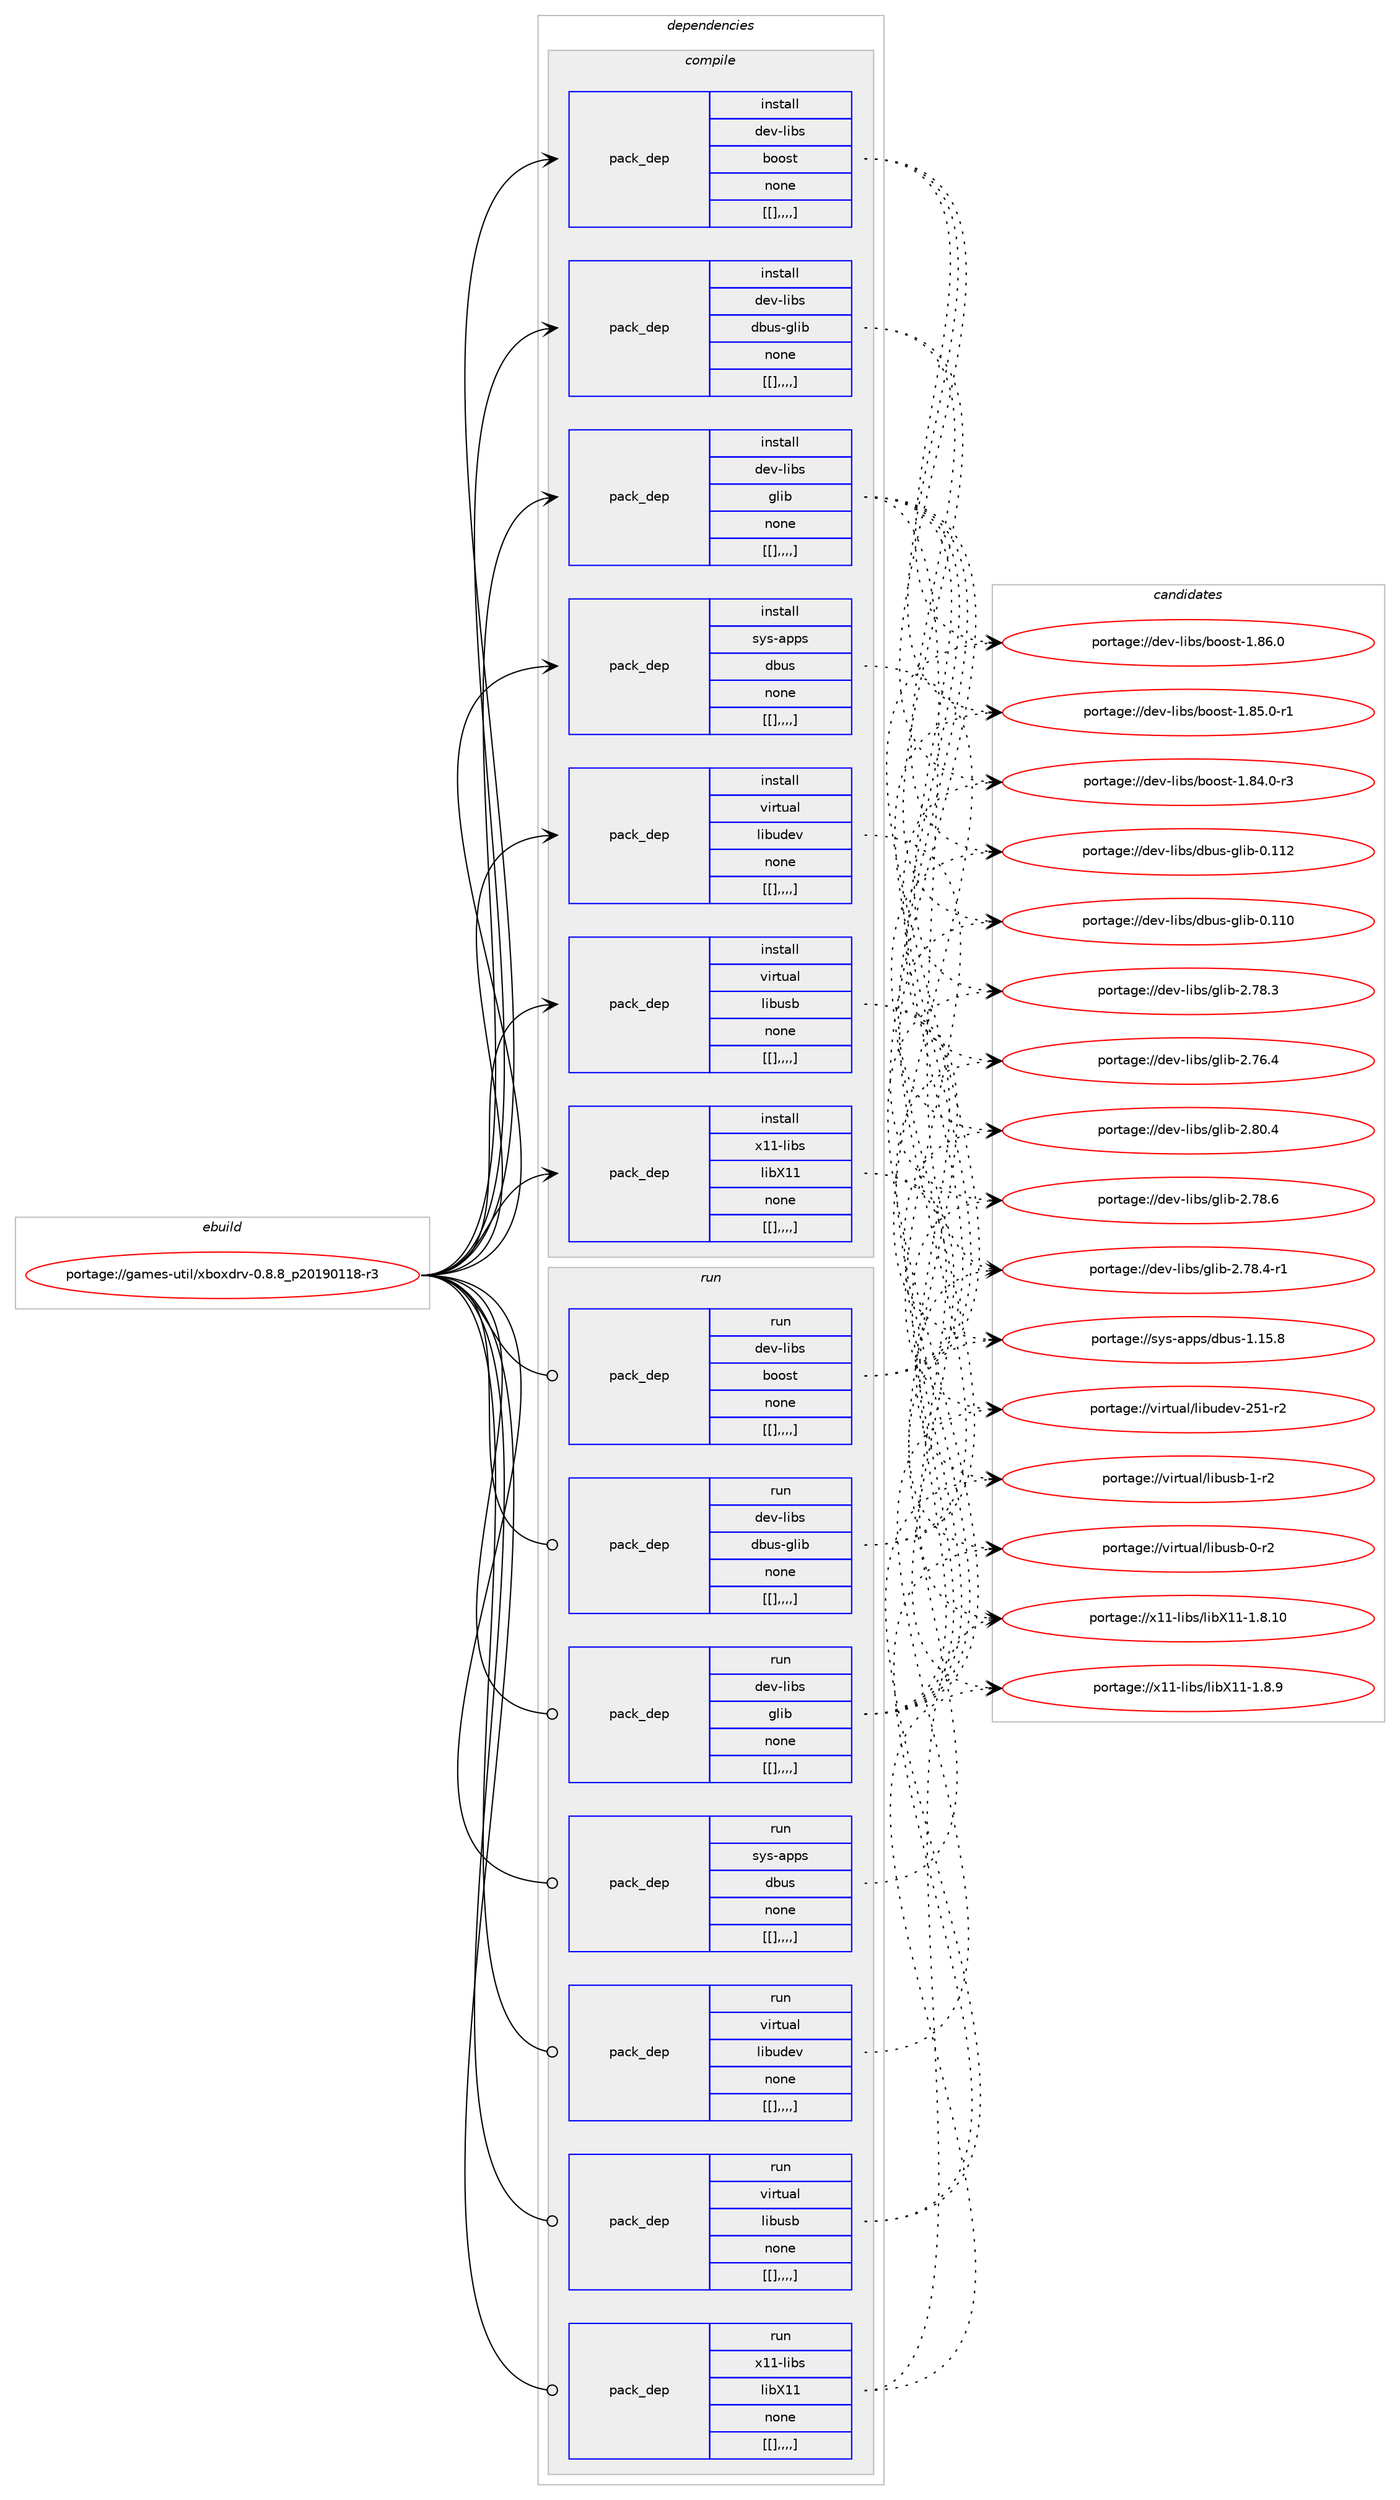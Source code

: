 digraph prolog {

# *************
# Graph options
# *************

newrank=true;
concentrate=true;
compound=true;
graph [rankdir=LR,fontname=Helvetica,fontsize=10,ranksep=1.5];#, ranksep=2.5, nodesep=0.2];
edge  [arrowhead=vee];
node  [fontname=Helvetica,fontsize=10];

# **********
# The ebuild
# **********

subgraph cluster_leftcol {
color=gray;
label=<<i>ebuild</i>>;
id [label="portage://games-util/xboxdrv-0.8.8_p20190118-r3", color=red, width=4, href="../games-util/xboxdrv-0.8.8_p20190118-r3.svg"];
}

# ****************
# The dependencies
# ****************

subgraph cluster_midcol {
color=gray;
label=<<i>dependencies</i>>;
subgraph cluster_compile {
fillcolor="#eeeeee";
style=filled;
label=<<i>compile</i>>;
subgraph pack171614 {
dependency240002 [label=<<TABLE BORDER="0" CELLBORDER="1" CELLSPACING="0" CELLPADDING="4" WIDTH="220"><TR><TD ROWSPAN="6" CELLPADDING="30">pack_dep</TD></TR><TR><TD WIDTH="110">install</TD></TR><TR><TD>dev-libs</TD></TR><TR><TD>boost</TD></TR><TR><TD>none</TD></TR><TR><TD>[[],,,,]</TD></TR></TABLE>>, shape=none, color=blue];
}
id:e -> dependency240002:w [weight=20,style="solid",arrowhead="vee"];
subgraph pack171615 {
dependency240003 [label=<<TABLE BORDER="0" CELLBORDER="1" CELLSPACING="0" CELLPADDING="4" WIDTH="220"><TR><TD ROWSPAN="6" CELLPADDING="30">pack_dep</TD></TR><TR><TD WIDTH="110">install</TD></TR><TR><TD>dev-libs</TD></TR><TR><TD>dbus-glib</TD></TR><TR><TD>none</TD></TR><TR><TD>[[],,,,]</TD></TR></TABLE>>, shape=none, color=blue];
}
id:e -> dependency240003:w [weight=20,style="solid",arrowhead="vee"];
subgraph pack171616 {
dependency240004 [label=<<TABLE BORDER="0" CELLBORDER="1" CELLSPACING="0" CELLPADDING="4" WIDTH="220"><TR><TD ROWSPAN="6" CELLPADDING="30">pack_dep</TD></TR><TR><TD WIDTH="110">install</TD></TR><TR><TD>dev-libs</TD></TR><TR><TD>glib</TD></TR><TR><TD>none</TD></TR><TR><TD>[[],,,,]</TD></TR></TABLE>>, shape=none, color=blue];
}
id:e -> dependency240004:w [weight=20,style="solid",arrowhead="vee"];
subgraph pack171617 {
dependency240005 [label=<<TABLE BORDER="0" CELLBORDER="1" CELLSPACING="0" CELLPADDING="4" WIDTH="220"><TR><TD ROWSPAN="6" CELLPADDING="30">pack_dep</TD></TR><TR><TD WIDTH="110">install</TD></TR><TR><TD>sys-apps</TD></TR><TR><TD>dbus</TD></TR><TR><TD>none</TD></TR><TR><TD>[[],,,,]</TD></TR></TABLE>>, shape=none, color=blue];
}
id:e -> dependency240005:w [weight=20,style="solid",arrowhead="vee"];
subgraph pack171618 {
dependency240006 [label=<<TABLE BORDER="0" CELLBORDER="1" CELLSPACING="0" CELLPADDING="4" WIDTH="220"><TR><TD ROWSPAN="6" CELLPADDING="30">pack_dep</TD></TR><TR><TD WIDTH="110">install</TD></TR><TR><TD>virtual</TD></TR><TR><TD>libudev</TD></TR><TR><TD>none</TD></TR><TR><TD>[[],,,,]</TD></TR></TABLE>>, shape=none, color=blue];
}
id:e -> dependency240006:w [weight=20,style="solid",arrowhead="vee"];
subgraph pack171619 {
dependency240007 [label=<<TABLE BORDER="0" CELLBORDER="1" CELLSPACING="0" CELLPADDING="4" WIDTH="220"><TR><TD ROWSPAN="6" CELLPADDING="30">pack_dep</TD></TR><TR><TD WIDTH="110">install</TD></TR><TR><TD>virtual</TD></TR><TR><TD>libusb</TD></TR><TR><TD>none</TD></TR><TR><TD>[[],,,,]</TD></TR></TABLE>>, shape=none, color=blue];
}
id:e -> dependency240007:w [weight=20,style="solid",arrowhead="vee"];
subgraph pack171620 {
dependency240008 [label=<<TABLE BORDER="0" CELLBORDER="1" CELLSPACING="0" CELLPADDING="4" WIDTH="220"><TR><TD ROWSPAN="6" CELLPADDING="30">pack_dep</TD></TR><TR><TD WIDTH="110">install</TD></TR><TR><TD>x11-libs</TD></TR><TR><TD>libX11</TD></TR><TR><TD>none</TD></TR><TR><TD>[[],,,,]</TD></TR></TABLE>>, shape=none, color=blue];
}
id:e -> dependency240008:w [weight=20,style="solid",arrowhead="vee"];
}
subgraph cluster_compileandrun {
fillcolor="#eeeeee";
style=filled;
label=<<i>compile and run</i>>;
}
subgraph cluster_run {
fillcolor="#eeeeee";
style=filled;
label=<<i>run</i>>;
subgraph pack171621 {
dependency240009 [label=<<TABLE BORDER="0" CELLBORDER="1" CELLSPACING="0" CELLPADDING="4" WIDTH="220"><TR><TD ROWSPAN="6" CELLPADDING="30">pack_dep</TD></TR><TR><TD WIDTH="110">run</TD></TR><TR><TD>dev-libs</TD></TR><TR><TD>boost</TD></TR><TR><TD>none</TD></TR><TR><TD>[[],,,,]</TD></TR></TABLE>>, shape=none, color=blue];
}
id:e -> dependency240009:w [weight=20,style="solid",arrowhead="odot"];
subgraph pack171622 {
dependency240010 [label=<<TABLE BORDER="0" CELLBORDER="1" CELLSPACING="0" CELLPADDING="4" WIDTH="220"><TR><TD ROWSPAN="6" CELLPADDING="30">pack_dep</TD></TR><TR><TD WIDTH="110">run</TD></TR><TR><TD>dev-libs</TD></TR><TR><TD>dbus-glib</TD></TR><TR><TD>none</TD></TR><TR><TD>[[],,,,]</TD></TR></TABLE>>, shape=none, color=blue];
}
id:e -> dependency240010:w [weight=20,style="solid",arrowhead="odot"];
subgraph pack171623 {
dependency240011 [label=<<TABLE BORDER="0" CELLBORDER="1" CELLSPACING="0" CELLPADDING="4" WIDTH="220"><TR><TD ROWSPAN="6" CELLPADDING="30">pack_dep</TD></TR><TR><TD WIDTH="110">run</TD></TR><TR><TD>dev-libs</TD></TR><TR><TD>glib</TD></TR><TR><TD>none</TD></TR><TR><TD>[[],,,,]</TD></TR></TABLE>>, shape=none, color=blue];
}
id:e -> dependency240011:w [weight=20,style="solid",arrowhead="odot"];
subgraph pack171624 {
dependency240012 [label=<<TABLE BORDER="0" CELLBORDER="1" CELLSPACING="0" CELLPADDING="4" WIDTH="220"><TR><TD ROWSPAN="6" CELLPADDING="30">pack_dep</TD></TR><TR><TD WIDTH="110">run</TD></TR><TR><TD>sys-apps</TD></TR><TR><TD>dbus</TD></TR><TR><TD>none</TD></TR><TR><TD>[[],,,,]</TD></TR></TABLE>>, shape=none, color=blue];
}
id:e -> dependency240012:w [weight=20,style="solid",arrowhead="odot"];
subgraph pack171625 {
dependency240013 [label=<<TABLE BORDER="0" CELLBORDER="1" CELLSPACING="0" CELLPADDING="4" WIDTH="220"><TR><TD ROWSPAN="6" CELLPADDING="30">pack_dep</TD></TR><TR><TD WIDTH="110">run</TD></TR><TR><TD>virtual</TD></TR><TR><TD>libudev</TD></TR><TR><TD>none</TD></TR><TR><TD>[[],,,,]</TD></TR></TABLE>>, shape=none, color=blue];
}
id:e -> dependency240013:w [weight=20,style="solid",arrowhead="odot"];
subgraph pack171626 {
dependency240014 [label=<<TABLE BORDER="0" CELLBORDER="1" CELLSPACING="0" CELLPADDING="4" WIDTH="220"><TR><TD ROWSPAN="6" CELLPADDING="30">pack_dep</TD></TR><TR><TD WIDTH="110">run</TD></TR><TR><TD>virtual</TD></TR><TR><TD>libusb</TD></TR><TR><TD>none</TD></TR><TR><TD>[[],,,,]</TD></TR></TABLE>>, shape=none, color=blue];
}
id:e -> dependency240014:w [weight=20,style="solid",arrowhead="odot"];
subgraph pack171627 {
dependency240015 [label=<<TABLE BORDER="0" CELLBORDER="1" CELLSPACING="0" CELLPADDING="4" WIDTH="220"><TR><TD ROWSPAN="6" CELLPADDING="30">pack_dep</TD></TR><TR><TD WIDTH="110">run</TD></TR><TR><TD>x11-libs</TD></TR><TR><TD>libX11</TD></TR><TR><TD>none</TD></TR><TR><TD>[[],,,,]</TD></TR></TABLE>>, shape=none, color=blue];
}
id:e -> dependency240015:w [weight=20,style="solid",arrowhead="odot"];
}
}

# **************
# The candidates
# **************

subgraph cluster_choices {
rank=same;
color=gray;
label=<<i>candidates</i>>;

subgraph choice171614 {
color=black;
nodesep=1;
choice1001011184510810598115479811111111511645494656544648 [label="portage://dev-libs/boost-1.86.0", color=red, width=4,href="../dev-libs/boost-1.86.0.svg"];
choice10010111845108105981154798111111115116454946565346484511449 [label="portage://dev-libs/boost-1.85.0-r1", color=red, width=4,href="../dev-libs/boost-1.85.0-r1.svg"];
choice10010111845108105981154798111111115116454946565246484511451 [label="portage://dev-libs/boost-1.84.0-r3", color=red, width=4,href="../dev-libs/boost-1.84.0-r3.svg"];
dependency240002:e -> choice1001011184510810598115479811111111511645494656544648:w [style=dotted,weight="100"];
dependency240002:e -> choice10010111845108105981154798111111115116454946565346484511449:w [style=dotted,weight="100"];
dependency240002:e -> choice10010111845108105981154798111111115116454946565246484511451:w [style=dotted,weight="100"];
}
subgraph choice171615 {
color=black;
nodesep=1;
choice100101118451081059811547100981171154510310810598454846494950 [label="portage://dev-libs/dbus-glib-0.112", color=red, width=4,href="../dev-libs/dbus-glib-0.112.svg"];
choice100101118451081059811547100981171154510310810598454846494948 [label="portage://dev-libs/dbus-glib-0.110", color=red, width=4,href="../dev-libs/dbus-glib-0.110.svg"];
dependency240003:e -> choice100101118451081059811547100981171154510310810598454846494950:w [style=dotted,weight="100"];
dependency240003:e -> choice100101118451081059811547100981171154510310810598454846494948:w [style=dotted,weight="100"];
}
subgraph choice171616 {
color=black;
nodesep=1;
choice1001011184510810598115471031081059845504656484652 [label="portage://dev-libs/glib-2.80.4", color=red, width=4,href="../dev-libs/glib-2.80.4.svg"];
choice1001011184510810598115471031081059845504655564654 [label="portage://dev-libs/glib-2.78.6", color=red, width=4,href="../dev-libs/glib-2.78.6.svg"];
choice10010111845108105981154710310810598455046555646524511449 [label="portage://dev-libs/glib-2.78.4-r1", color=red, width=4,href="../dev-libs/glib-2.78.4-r1.svg"];
choice1001011184510810598115471031081059845504655564651 [label="portage://dev-libs/glib-2.78.3", color=red, width=4,href="../dev-libs/glib-2.78.3.svg"];
choice1001011184510810598115471031081059845504655544652 [label="portage://dev-libs/glib-2.76.4", color=red, width=4,href="../dev-libs/glib-2.76.4.svg"];
dependency240004:e -> choice1001011184510810598115471031081059845504656484652:w [style=dotted,weight="100"];
dependency240004:e -> choice1001011184510810598115471031081059845504655564654:w [style=dotted,weight="100"];
dependency240004:e -> choice10010111845108105981154710310810598455046555646524511449:w [style=dotted,weight="100"];
dependency240004:e -> choice1001011184510810598115471031081059845504655564651:w [style=dotted,weight="100"];
dependency240004:e -> choice1001011184510810598115471031081059845504655544652:w [style=dotted,weight="100"];
}
subgraph choice171617 {
color=black;
nodesep=1;
choice1151211154597112112115471009811711545494649534656 [label="portage://sys-apps/dbus-1.15.8", color=red, width=4,href="../sys-apps/dbus-1.15.8.svg"];
dependency240005:e -> choice1151211154597112112115471009811711545494649534656:w [style=dotted,weight="100"];
}
subgraph choice171618 {
color=black;
nodesep=1;
choice118105114116117971084710810598117100101118455053494511450 [label="portage://virtual/libudev-251-r2", color=red, width=4,href="../virtual/libudev-251-r2.svg"];
dependency240006:e -> choice118105114116117971084710810598117100101118455053494511450:w [style=dotted,weight="100"];
}
subgraph choice171619 {
color=black;
nodesep=1;
choice1181051141161179710847108105981171159845494511450 [label="portage://virtual/libusb-1-r2", color=red, width=4,href="../virtual/libusb-1-r2.svg"];
choice1181051141161179710847108105981171159845484511450 [label="portage://virtual/libusb-0-r2", color=red, width=4,href="../virtual/libusb-0-r2.svg"];
dependency240007:e -> choice1181051141161179710847108105981171159845494511450:w [style=dotted,weight="100"];
dependency240007:e -> choice1181051141161179710847108105981171159845484511450:w [style=dotted,weight="100"];
}
subgraph choice171620 {
color=black;
nodesep=1;
choice12049494510810598115471081059888494945494656464948 [label="portage://x11-libs/libX11-1.8.10", color=red, width=4,href="../x11-libs/libX11-1.8.10.svg"];
choice120494945108105981154710810598884949454946564657 [label="portage://x11-libs/libX11-1.8.9", color=red, width=4,href="../x11-libs/libX11-1.8.9.svg"];
dependency240008:e -> choice12049494510810598115471081059888494945494656464948:w [style=dotted,weight="100"];
dependency240008:e -> choice120494945108105981154710810598884949454946564657:w [style=dotted,weight="100"];
}
subgraph choice171621 {
color=black;
nodesep=1;
choice1001011184510810598115479811111111511645494656544648 [label="portage://dev-libs/boost-1.86.0", color=red, width=4,href="../dev-libs/boost-1.86.0.svg"];
choice10010111845108105981154798111111115116454946565346484511449 [label="portage://dev-libs/boost-1.85.0-r1", color=red, width=4,href="../dev-libs/boost-1.85.0-r1.svg"];
choice10010111845108105981154798111111115116454946565246484511451 [label="portage://dev-libs/boost-1.84.0-r3", color=red, width=4,href="../dev-libs/boost-1.84.0-r3.svg"];
dependency240009:e -> choice1001011184510810598115479811111111511645494656544648:w [style=dotted,weight="100"];
dependency240009:e -> choice10010111845108105981154798111111115116454946565346484511449:w [style=dotted,weight="100"];
dependency240009:e -> choice10010111845108105981154798111111115116454946565246484511451:w [style=dotted,weight="100"];
}
subgraph choice171622 {
color=black;
nodesep=1;
choice100101118451081059811547100981171154510310810598454846494950 [label="portage://dev-libs/dbus-glib-0.112", color=red, width=4,href="../dev-libs/dbus-glib-0.112.svg"];
choice100101118451081059811547100981171154510310810598454846494948 [label="portage://dev-libs/dbus-glib-0.110", color=red, width=4,href="../dev-libs/dbus-glib-0.110.svg"];
dependency240010:e -> choice100101118451081059811547100981171154510310810598454846494950:w [style=dotted,weight="100"];
dependency240010:e -> choice100101118451081059811547100981171154510310810598454846494948:w [style=dotted,weight="100"];
}
subgraph choice171623 {
color=black;
nodesep=1;
choice1001011184510810598115471031081059845504656484652 [label="portage://dev-libs/glib-2.80.4", color=red, width=4,href="../dev-libs/glib-2.80.4.svg"];
choice1001011184510810598115471031081059845504655564654 [label="portage://dev-libs/glib-2.78.6", color=red, width=4,href="../dev-libs/glib-2.78.6.svg"];
choice10010111845108105981154710310810598455046555646524511449 [label="portage://dev-libs/glib-2.78.4-r1", color=red, width=4,href="../dev-libs/glib-2.78.4-r1.svg"];
choice1001011184510810598115471031081059845504655564651 [label="portage://dev-libs/glib-2.78.3", color=red, width=4,href="../dev-libs/glib-2.78.3.svg"];
choice1001011184510810598115471031081059845504655544652 [label="portage://dev-libs/glib-2.76.4", color=red, width=4,href="../dev-libs/glib-2.76.4.svg"];
dependency240011:e -> choice1001011184510810598115471031081059845504656484652:w [style=dotted,weight="100"];
dependency240011:e -> choice1001011184510810598115471031081059845504655564654:w [style=dotted,weight="100"];
dependency240011:e -> choice10010111845108105981154710310810598455046555646524511449:w [style=dotted,weight="100"];
dependency240011:e -> choice1001011184510810598115471031081059845504655564651:w [style=dotted,weight="100"];
dependency240011:e -> choice1001011184510810598115471031081059845504655544652:w [style=dotted,weight="100"];
}
subgraph choice171624 {
color=black;
nodesep=1;
choice1151211154597112112115471009811711545494649534656 [label="portage://sys-apps/dbus-1.15.8", color=red, width=4,href="../sys-apps/dbus-1.15.8.svg"];
dependency240012:e -> choice1151211154597112112115471009811711545494649534656:w [style=dotted,weight="100"];
}
subgraph choice171625 {
color=black;
nodesep=1;
choice118105114116117971084710810598117100101118455053494511450 [label="portage://virtual/libudev-251-r2", color=red, width=4,href="../virtual/libudev-251-r2.svg"];
dependency240013:e -> choice118105114116117971084710810598117100101118455053494511450:w [style=dotted,weight="100"];
}
subgraph choice171626 {
color=black;
nodesep=1;
choice1181051141161179710847108105981171159845494511450 [label="portage://virtual/libusb-1-r2", color=red, width=4,href="../virtual/libusb-1-r2.svg"];
choice1181051141161179710847108105981171159845484511450 [label="portage://virtual/libusb-0-r2", color=red, width=4,href="../virtual/libusb-0-r2.svg"];
dependency240014:e -> choice1181051141161179710847108105981171159845494511450:w [style=dotted,weight="100"];
dependency240014:e -> choice1181051141161179710847108105981171159845484511450:w [style=dotted,weight="100"];
}
subgraph choice171627 {
color=black;
nodesep=1;
choice12049494510810598115471081059888494945494656464948 [label="portage://x11-libs/libX11-1.8.10", color=red, width=4,href="../x11-libs/libX11-1.8.10.svg"];
choice120494945108105981154710810598884949454946564657 [label="portage://x11-libs/libX11-1.8.9", color=red, width=4,href="../x11-libs/libX11-1.8.9.svg"];
dependency240015:e -> choice12049494510810598115471081059888494945494656464948:w [style=dotted,weight="100"];
dependency240015:e -> choice120494945108105981154710810598884949454946564657:w [style=dotted,weight="100"];
}
}

}
